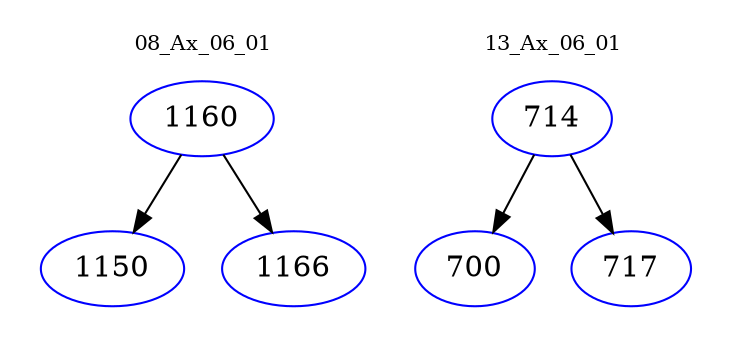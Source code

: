 digraph{
subgraph cluster_0 {
color = white
label = "08_Ax_06_01";
fontsize=10;
T0_1160 [label="1160", color="blue"]
T0_1160 -> T0_1150 [color="black"]
T0_1150 [label="1150", color="blue"]
T0_1160 -> T0_1166 [color="black"]
T0_1166 [label="1166", color="blue"]
}
subgraph cluster_1 {
color = white
label = "13_Ax_06_01";
fontsize=10;
T1_714 [label="714", color="blue"]
T1_714 -> T1_700 [color="black"]
T1_700 [label="700", color="blue"]
T1_714 -> T1_717 [color="black"]
T1_717 [label="717", color="blue"]
}
}
